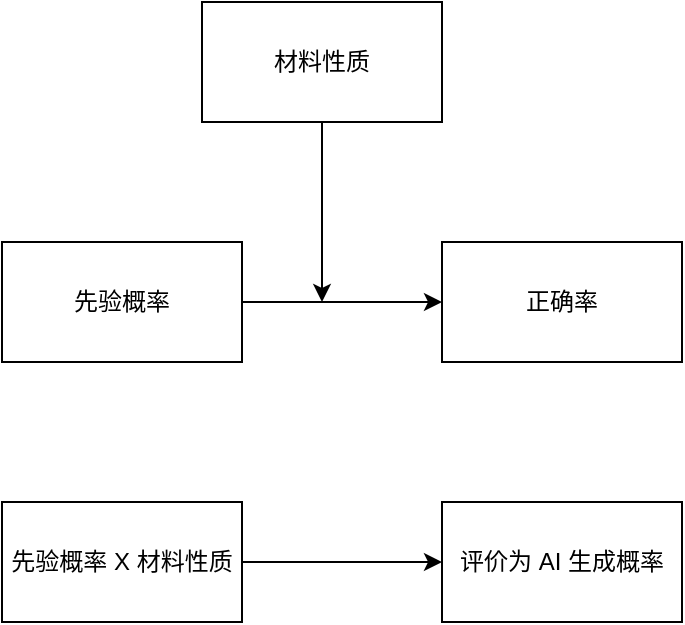 <mxfile>
    <diagram id="fbfav4MsMX93HaRJBcoY" name="第 1 页">
        <mxGraphModel dx="557" dy="442" grid="1" gridSize="10" guides="1" tooltips="1" connect="1" arrows="1" fold="1" page="1" pageScale="1" pageWidth="827" pageHeight="1169" math="0" shadow="0">
            <root>
                <mxCell id="0"/>
                <mxCell id="1" parent="0"/>
                <mxCell id="4" style="edgeStyle=none;html=1;entryX=0;entryY=0.5;entryDx=0;entryDy=0;" edge="1" parent="1" source="2" target="3">
                    <mxGeometry relative="1" as="geometry"/>
                </mxCell>
                <mxCell id="2" value="先验概率" style="whiteSpace=wrap;html=1;" vertex="1" parent="1">
                    <mxGeometry x="100" y="170" width="120" height="60" as="geometry"/>
                </mxCell>
                <mxCell id="3" value="正确率" style="whiteSpace=wrap;html=1;" vertex="1" parent="1">
                    <mxGeometry x="320" y="170" width="120" height="60" as="geometry"/>
                </mxCell>
                <mxCell id="6" style="edgeStyle=none;html=1;" edge="1" parent="1" source="5">
                    <mxGeometry relative="1" as="geometry">
                        <mxPoint x="260" y="200" as="targetPoint"/>
                    </mxGeometry>
                </mxCell>
                <mxCell id="5" value="材料性质" style="whiteSpace=wrap;html=1;" vertex="1" parent="1">
                    <mxGeometry x="200" y="50" width="120" height="60" as="geometry"/>
                </mxCell>
                <mxCell id="9" style="edgeStyle=none;html=1;entryX=0;entryY=0.5;entryDx=0;entryDy=0;" edge="1" parent="1" source="7" target="8">
                    <mxGeometry relative="1" as="geometry"/>
                </mxCell>
                <mxCell id="7" value="先验概率 X 材料性质" style="whiteSpace=wrap;html=1;" vertex="1" parent="1">
                    <mxGeometry x="100" y="300" width="120" height="60" as="geometry"/>
                </mxCell>
                <mxCell id="8" value="评价为 AI 生成概率" style="whiteSpace=wrap;html=1;" vertex="1" parent="1">
                    <mxGeometry x="320" y="300" width="120" height="60" as="geometry"/>
                </mxCell>
            </root>
        </mxGraphModel>
    </diagram>
</mxfile>